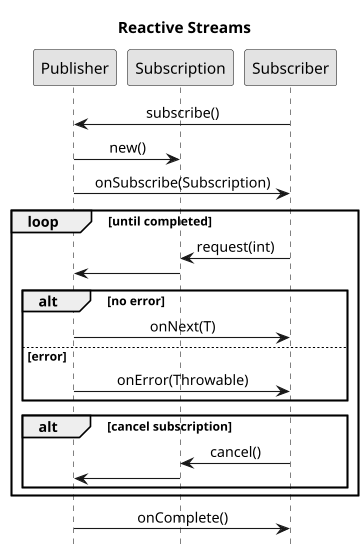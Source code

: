 @startuml

scale 1.1
title Reactive Streams
hide footbox
skinparam monochrome true
'skinparam defaultFontName Source Sans Pro
'skinparam titleFontSize 15
skinparam sequenceMessageAlign center

'skinparam sequence {
'ArrowColor black
'ActorBorderColor black
'LifeLineBorderColor black
'LifeLineBackgroundColor black
'
'ParticipantBorderColor black
'ParticipantBackgroundColor white
'ParticipantFontColor black
'}

participant Publisher
participant Subscription
participant Subscriber

Subscriber -> Publisher : subscribe()
Publisher -> Subscription : new()
Publisher -> Subscriber : onSubscribe(Subscription)

loop until completed
Subscriber -> Subscription : request(int)
Subscription -> Publisher

alt no error
Publisher -> Subscriber : onNext(T)
else error
Publisher -> Subscriber : onError(Throwable)
end

alt cancel subscription
Subscriber -> Subscription : cancel()
Subscription -> Publisher
end

end

Publisher -> Subscriber : onComplete()

@enduml